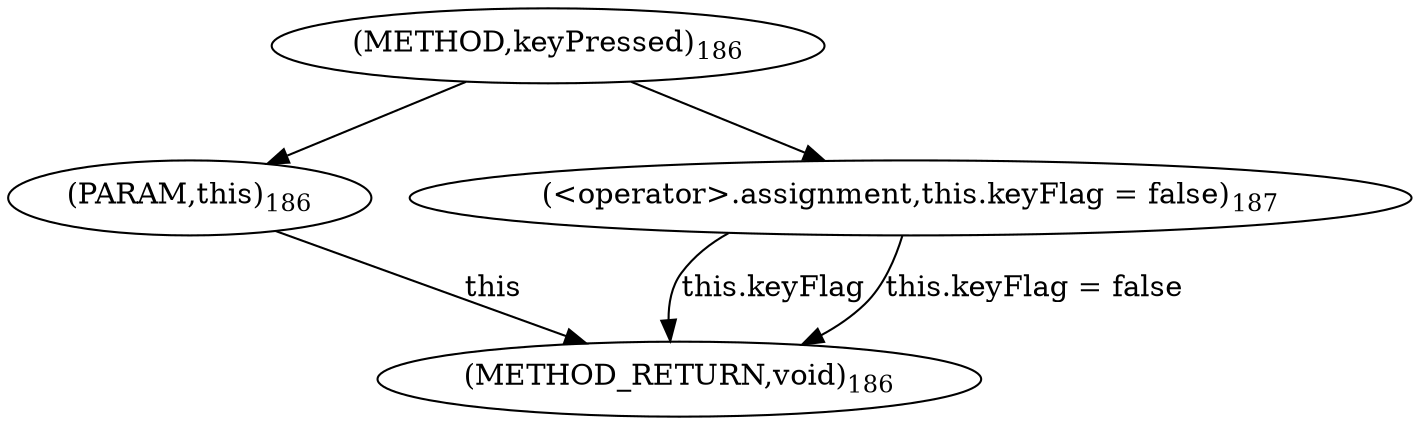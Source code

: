 digraph "keyPressed" {  
"797" [label = <(METHOD,keyPressed)<SUB>186</SUB>> ]
"807" [label = <(METHOD_RETURN,void)<SUB>186</SUB>> ]
"798" [label = <(PARAM,this)<SUB>186</SUB>> ]
"800" [label = <(&lt;operator&gt;.assignment,this.keyFlag = false)<SUB>187</SUB>> ]
"800" [label = <(&lt;operator&gt;.assignment,this.keyFlag = false)<SUB>187</SUB>> ]
"800" [label = <(&lt;operator&gt;.assignment,this.keyFlag = false)<SUB>187</SUB>> ]
  "798" -> "807"  [ label = "this"] 
  "800" -> "807"  [ label = "this.keyFlag"] 
  "800" -> "807"  [ label = "this.keyFlag = false"] 
  "797" -> "798" 
  "797" -> "800" 
}
